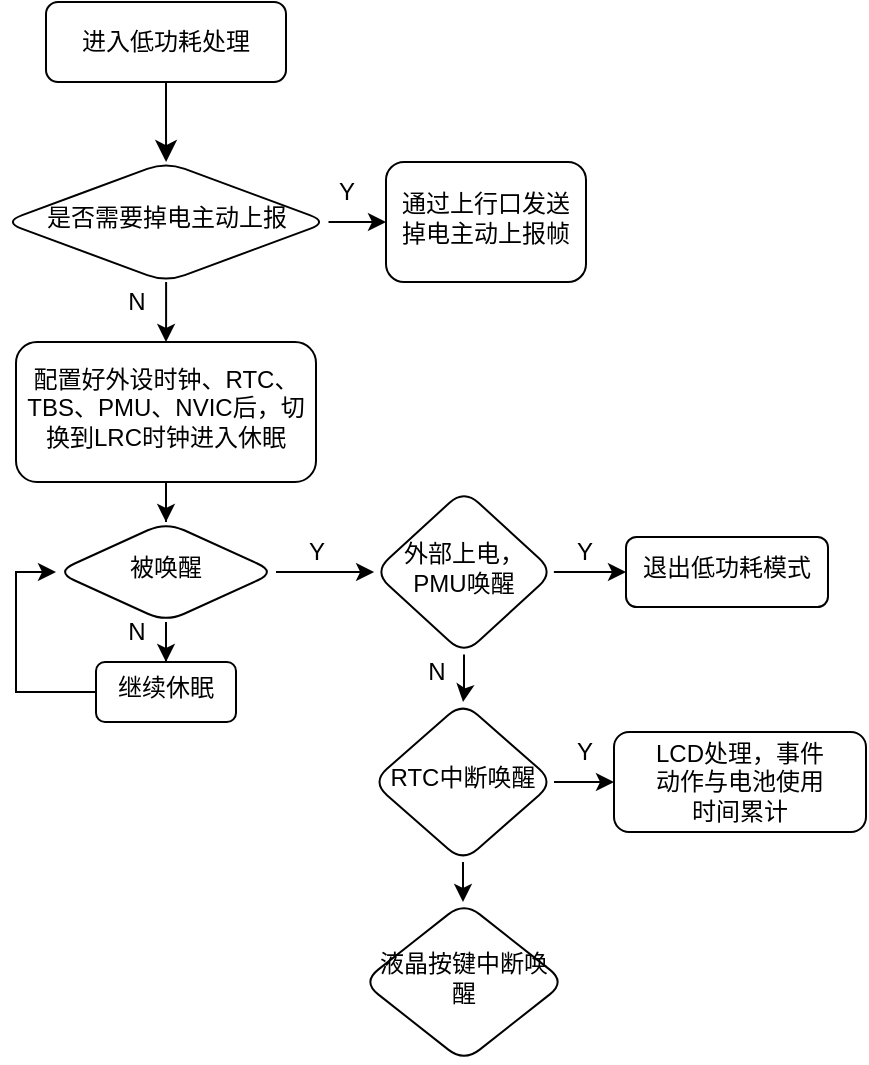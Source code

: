 <mxfile version="20.5.1" type="github">
  <diagram id="C5RBs43oDa-KdzZeNtuy" name="Page-1">
    <mxGraphModel dx="809" dy="451" grid="1" gridSize="10" guides="1" tooltips="1" connect="1" arrows="1" fold="1" page="1" pageScale="1" pageWidth="827" pageHeight="1169" math="0" shadow="0">
      <root>
        <mxCell id="WIyWlLk6GJQsqaUBKTNV-0" />
        <mxCell id="WIyWlLk6GJQsqaUBKTNV-1" parent="WIyWlLk6GJQsqaUBKTNV-0" />
        <mxCell id="WIyWlLk6GJQsqaUBKTNV-2" value="" style="rounded=0;html=1;jettySize=auto;orthogonalLoop=1;fontSize=11;endArrow=classic;endFill=1;endSize=8;strokeWidth=1;shadow=0;labelBackgroundColor=none;edgeStyle=orthogonalEdgeStyle;" parent="WIyWlLk6GJQsqaUBKTNV-1" source="WIyWlLk6GJQsqaUBKTNV-3" target="WIyWlLk6GJQsqaUBKTNV-6" edge="1">
          <mxGeometry relative="1" as="geometry" />
        </mxCell>
        <mxCell id="WIyWlLk6GJQsqaUBKTNV-3" value="进入低功耗处理" style="rounded=1;whiteSpace=wrap;html=1;fontSize=12;glass=0;strokeWidth=1;shadow=0;" parent="WIyWlLk6GJQsqaUBKTNV-1" vertex="1">
          <mxGeometry x="160" y="80" width="120" height="40" as="geometry" />
        </mxCell>
        <mxCell id="DTeyw1H46ixX3fyR-VZc-5" value="" style="edgeStyle=orthogonalEdgeStyle;rounded=0;orthogonalLoop=1;jettySize=auto;html=1;" edge="1" parent="WIyWlLk6GJQsqaUBKTNV-1" source="WIyWlLk6GJQsqaUBKTNV-6" target="DTeyw1H46ixX3fyR-VZc-4">
          <mxGeometry relative="1" as="geometry" />
        </mxCell>
        <mxCell id="DTeyw1H46ixX3fyR-VZc-7" value="" style="edgeStyle=orthogonalEdgeStyle;rounded=0;orthogonalLoop=1;jettySize=auto;html=1;" edge="1" parent="WIyWlLk6GJQsqaUBKTNV-1" source="WIyWlLk6GJQsqaUBKTNV-6" target="DTeyw1H46ixX3fyR-VZc-6">
          <mxGeometry relative="1" as="geometry" />
        </mxCell>
        <mxCell id="WIyWlLk6GJQsqaUBKTNV-6" value="是否需要掉电主动上报" style="rhombus;whiteSpace=wrap;html=1;shadow=0;fontFamily=Helvetica;fontSize=12;align=center;strokeWidth=1;spacing=6;spacingTop=-4;rounded=1;" parent="WIyWlLk6GJQsqaUBKTNV-1" vertex="1">
          <mxGeometry x="138.75" y="160" width="162.5" height="60" as="geometry" />
        </mxCell>
        <mxCell id="DTeyw1H46ixX3fyR-VZc-4" value="通过上行口发送掉电主动上报帧" style="rounded=1;whiteSpace=wrap;html=1;shadow=0;strokeWidth=1;spacing=6;spacingTop=-4;" vertex="1" parent="WIyWlLk6GJQsqaUBKTNV-1">
          <mxGeometry x="330" y="160" width="100" height="60" as="geometry" />
        </mxCell>
        <mxCell id="DTeyw1H46ixX3fyR-VZc-12" value="" style="edgeStyle=orthogonalEdgeStyle;rounded=0;orthogonalLoop=1;jettySize=auto;html=1;" edge="1" parent="WIyWlLk6GJQsqaUBKTNV-1" source="DTeyw1H46ixX3fyR-VZc-6" target="DTeyw1H46ixX3fyR-VZc-11">
          <mxGeometry relative="1" as="geometry" />
        </mxCell>
        <mxCell id="DTeyw1H46ixX3fyR-VZc-6" value="配置好外设时钟、RTC、TBS、PMU、NVIC后，切换到LRC时钟进入休眠" style="rounded=1;whiteSpace=wrap;html=1;shadow=0;strokeWidth=1;spacing=6;spacingTop=-4;" vertex="1" parent="WIyWlLk6GJQsqaUBKTNV-1">
          <mxGeometry x="145" y="250" width="150" height="70" as="geometry" />
        </mxCell>
        <mxCell id="DTeyw1H46ixX3fyR-VZc-16" value="" style="edgeStyle=orthogonalEdgeStyle;rounded=0;orthogonalLoop=1;jettySize=auto;html=1;" edge="1" parent="WIyWlLk6GJQsqaUBKTNV-1" source="DTeyw1H46ixX3fyR-VZc-11" target="DTeyw1H46ixX3fyR-VZc-15">
          <mxGeometry relative="1" as="geometry" />
        </mxCell>
        <mxCell id="DTeyw1H46ixX3fyR-VZc-22" value="" style="edgeStyle=orthogonalEdgeStyle;rounded=0;orthogonalLoop=1;jettySize=auto;html=1;endArrow=classic;endFill=1;" edge="1" parent="WIyWlLk6GJQsqaUBKTNV-1" source="DTeyw1H46ixX3fyR-VZc-11" target="DTeyw1H46ixX3fyR-VZc-21">
          <mxGeometry relative="1" as="geometry" />
        </mxCell>
        <mxCell id="DTeyw1H46ixX3fyR-VZc-11" value="被唤醒" style="rhombus;whiteSpace=wrap;html=1;rounded=1;shadow=0;strokeWidth=1;spacing=6;spacingTop=-4;" vertex="1" parent="WIyWlLk6GJQsqaUBKTNV-1">
          <mxGeometry x="165" y="340" width="110" height="50" as="geometry" />
        </mxCell>
        <mxCell id="DTeyw1H46ixX3fyR-VZc-13" value="Y" style="text;html=1;align=center;verticalAlign=middle;resizable=0;points=[];autosize=1;strokeColor=none;fillColor=none;" vertex="1" parent="WIyWlLk6GJQsqaUBKTNV-1">
          <mxGeometry x="295" y="160" width="30" height="30" as="geometry" />
        </mxCell>
        <mxCell id="DTeyw1H46ixX3fyR-VZc-14" value="N" style="text;html=1;align=center;verticalAlign=middle;resizable=0;points=[];autosize=1;strokeColor=none;fillColor=none;" vertex="1" parent="WIyWlLk6GJQsqaUBKTNV-1">
          <mxGeometry x="190" y="215" width="30" height="30" as="geometry" />
        </mxCell>
        <mxCell id="DTeyw1H46ixX3fyR-VZc-18" style="edgeStyle=orthogonalEdgeStyle;rounded=0;orthogonalLoop=1;jettySize=auto;html=1;exitX=0;exitY=0.5;exitDx=0;exitDy=0;entryX=0;entryY=0.5;entryDx=0;entryDy=0;" edge="1" parent="WIyWlLk6GJQsqaUBKTNV-1" source="DTeyw1H46ixX3fyR-VZc-15" target="DTeyw1H46ixX3fyR-VZc-11">
          <mxGeometry relative="1" as="geometry" />
        </mxCell>
        <mxCell id="DTeyw1H46ixX3fyR-VZc-15" value="继续休眠" style="whiteSpace=wrap;html=1;rounded=1;shadow=0;strokeWidth=1;spacing=6;spacingTop=-4;" vertex="1" parent="WIyWlLk6GJQsqaUBKTNV-1">
          <mxGeometry x="185" y="410" width="70" height="30" as="geometry" />
        </mxCell>
        <mxCell id="DTeyw1H46ixX3fyR-VZc-17" value="N" style="text;html=1;align=center;verticalAlign=middle;resizable=0;points=[];autosize=1;strokeColor=none;fillColor=none;" vertex="1" parent="WIyWlLk6GJQsqaUBKTNV-1">
          <mxGeometry x="190" y="380" width="30" height="30" as="geometry" />
        </mxCell>
        <mxCell id="DTeyw1H46ixX3fyR-VZc-25" value="" style="edgeStyle=orthogonalEdgeStyle;rounded=0;orthogonalLoop=1;jettySize=auto;html=1;endArrow=classic;endFill=1;" edge="1" parent="WIyWlLk6GJQsqaUBKTNV-1" source="DTeyw1H46ixX3fyR-VZc-21" target="DTeyw1H46ixX3fyR-VZc-24">
          <mxGeometry relative="1" as="geometry" />
        </mxCell>
        <mxCell id="DTeyw1H46ixX3fyR-VZc-28" value="" style="edgeStyle=orthogonalEdgeStyle;rounded=0;orthogonalLoop=1;jettySize=auto;html=1;endArrow=classic;endFill=1;" edge="1" parent="WIyWlLk6GJQsqaUBKTNV-1" source="DTeyw1H46ixX3fyR-VZc-21" target="DTeyw1H46ixX3fyR-VZc-27">
          <mxGeometry relative="1" as="geometry" />
        </mxCell>
        <mxCell id="DTeyw1H46ixX3fyR-VZc-21" value="外部上电，PMU唤醒" style="rhombus;whiteSpace=wrap;html=1;rounded=1;shadow=0;strokeWidth=1;spacing=6;spacingTop=-4;" vertex="1" parent="WIyWlLk6GJQsqaUBKTNV-1">
          <mxGeometry x="324" y="323.75" width="90" height="82.5" as="geometry" />
        </mxCell>
        <mxCell id="DTeyw1H46ixX3fyR-VZc-23" value="Y" style="text;html=1;align=center;verticalAlign=middle;resizable=0;points=[];autosize=1;strokeColor=none;fillColor=none;" vertex="1" parent="WIyWlLk6GJQsqaUBKTNV-1">
          <mxGeometry x="280" y="340" width="30" height="30" as="geometry" />
        </mxCell>
        <mxCell id="DTeyw1H46ixX3fyR-VZc-24" value="退出低功耗模式" style="whiteSpace=wrap;html=1;rounded=1;shadow=0;strokeWidth=1;spacing=6;spacingTop=-4;" vertex="1" parent="WIyWlLk6GJQsqaUBKTNV-1">
          <mxGeometry x="450" y="347.5" width="101" height="35" as="geometry" />
        </mxCell>
        <mxCell id="DTeyw1H46ixX3fyR-VZc-26" value="Y" style="text;html=1;align=center;verticalAlign=middle;resizable=0;points=[];autosize=1;strokeColor=none;fillColor=none;" vertex="1" parent="WIyWlLk6GJQsqaUBKTNV-1">
          <mxGeometry x="414" y="340" width="30" height="30" as="geometry" />
        </mxCell>
        <mxCell id="DTeyw1H46ixX3fyR-VZc-30" value="" style="edgeStyle=orthogonalEdgeStyle;rounded=0;orthogonalLoop=1;jettySize=auto;html=1;endArrow=classic;endFill=1;" edge="1" parent="WIyWlLk6GJQsqaUBKTNV-1" source="DTeyw1H46ixX3fyR-VZc-27">
          <mxGeometry relative="1" as="geometry">
            <mxPoint x="444" y="470.0" as="targetPoint" />
          </mxGeometry>
        </mxCell>
        <mxCell id="DTeyw1H46ixX3fyR-VZc-35" value="" style="edgeStyle=orthogonalEdgeStyle;rounded=0;orthogonalLoop=1;jettySize=auto;html=1;endArrow=classic;endFill=1;" edge="1" parent="WIyWlLk6GJQsqaUBKTNV-1" source="DTeyw1H46ixX3fyR-VZc-27" target="DTeyw1H46ixX3fyR-VZc-34">
          <mxGeometry relative="1" as="geometry" />
        </mxCell>
        <mxCell id="DTeyw1H46ixX3fyR-VZc-27" value="RTC中断唤醒" style="rhombus;whiteSpace=wrap;html=1;rounded=1;shadow=0;strokeWidth=1;spacing=6;spacingTop=-4;" vertex="1" parent="WIyWlLk6GJQsqaUBKTNV-1">
          <mxGeometry x="323" y="430" width="91" height="80" as="geometry" />
        </mxCell>
        <mxCell id="DTeyw1H46ixX3fyR-VZc-31" value="Y" style="text;html=1;align=center;verticalAlign=middle;resizable=0;points=[];autosize=1;strokeColor=none;fillColor=none;" vertex="1" parent="WIyWlLk6GJQsqaUBKTNV-1">
          <mxGeometry x="414" y="440" width="30" height="30" as="geometry" />
        </mxCell>
        <mxCell id="DTeyw1H46ixX3fyR-VZc-32" value="N" style="text;html=1;align=center;verticalAlign=middle;resizable=0;points=[];autosize=1;strokeColor=none;fillColor=none;" vertex="1" parent="WIyWlLk6GJQsqaUBKTNV-1">
          <mxGeometry x="340" y="400" width="30" height="30" as="geometry" />
        </mxCell>
        <mxCell id="DTeyw1H46ixX3fyR-VZc-33" value="LCD处理，事件&lt;br&gt;动作与电池使用&lt;br&gt;时间累计" style="rounded=1;whiteSpace=wrap;html=1;" vertex="1" parent="WIyWlLk6GJQsqaUBKTNV-1">
          <mxGeometry x="444" y="445" width="126" height="50" as="geometry" />
        </mxCell>
        <mxCell id="DTeyw1H46ixX3fyR-VZc-34" value="液晶按键中断唤醒" style="rhombus;whiteSpace=wrap;html=1;rounded=1;shadow=0;strokeWidth=1;spacing=6;spacingTop=-4;" vertex="1" parent="WIyWlLk6GJQsqaUBKTNV-1">
          <mxGeometry x="318.25" y="530" width="101.5" height="80" as="geometry" />
        </mxCell>
      </root>
    </mxGraphModel>
  </diagram>
</mxfile>
